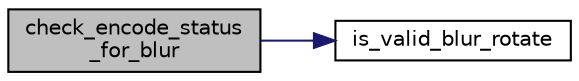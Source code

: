 digraph "check_encode_status_for_blur"
{
 // INTERACTIVE_SVG=YES
 // LATEX_PDF_SIZE
  bgcolor="transparent";
  edge [fontname="Helvetica",fontsize="10",labelfontname="Helvetica",labelfontsize="10"];
  node [fontname="Helvetica",fontsize="10",shape=record];
  rankdir="LR";
  Node1 [label="check_encode_status\l_for_blur",height=0.2,width=0.4,color="black", fillcolor="grey75", style="filled", fontcolor="black",tooltip=" "];
  Node1 -> Node2 [color="midnightblue",fontsize="10",style="solid",fontname="Helvetica"];
  Node2 [label="is_valid_blur_rotate",height=0.2,width=0.4,color="black",URL="$d2/d3c/blur__cfg_8c.html#a6d2f9c8e27eba85bad8fead166bed5f1",tooltip=" "];
}
